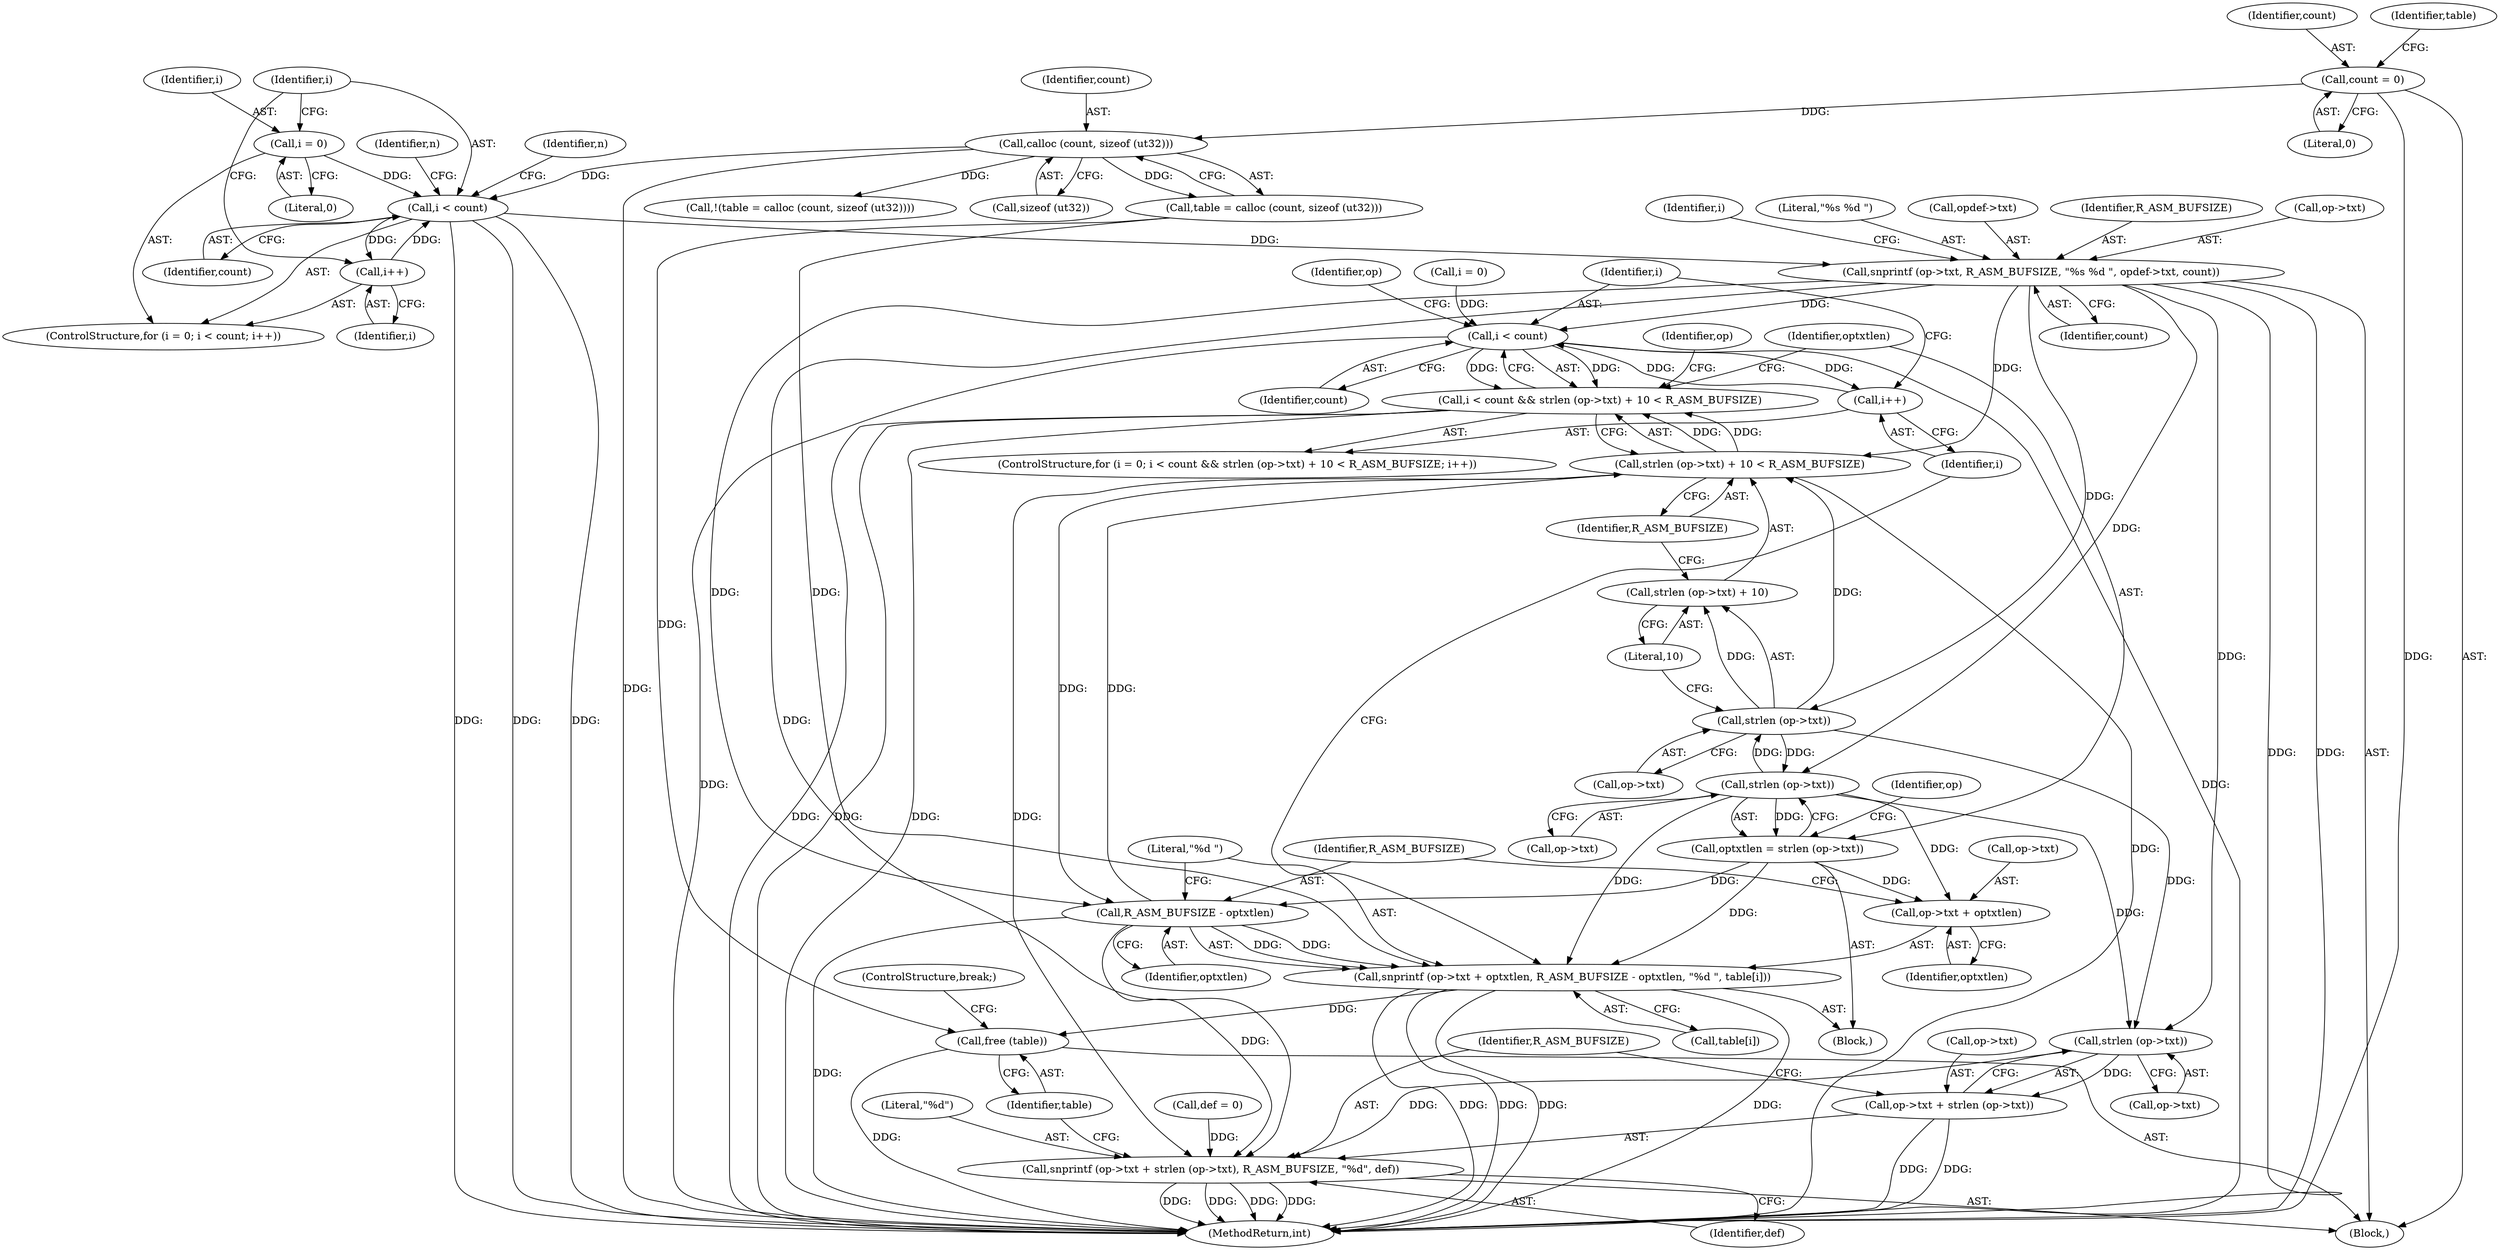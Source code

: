 digraph "0_radare2_bd276ef2fd8ac3401e65be7c126a43175ccfbcd7@API" {
"1000564" [label="(Call,snprintf (op->txt, R_ASM_BUFSIZE, \"%s %d \", opdef->txt, count))"];
"1000494" [label="(Call,i < count)"];
"1000497" [label="(Call,i++)"];
"1000491" [label="(Call,i = 0)"];
"1000475" [label="(Call,calloc (count, sizeof (ut32)))"];
"1000437" [label="(Call,count = 0)"];
"1000579" [label="(Call,i < count)"];
"1000578" [label="(Call,i < count && strlen (op->txt) + 10 < R_ASM_BUFSIZE)"];
"1000590" [label="(Call,i++)"];
"1000584" [label="(Call,strlen (op->txt))"];
"1000582" [label="(Call,strlen (op->txt) + 10 < R_ASM_BUFSIZE)"];
"1000606" [label="(Call,R_ASM_BUFSIZE - optxtlen)"];
"1000600" [label="(Call,snprintf (op->txt + optxtlen, R_ASM_BUFSIZE - optxtlen, \"%d \", table[i]))"];
"1000625" [label="(Call,free (table))"];
"1000613" [label="(Call,snprintf (op->txt + strlen (op->txt), R_ASM_BUFSIZE, \"%d\", def))"];
"1000583" [label="(Call,strlen (op->txt) + 10)"];
"1000596" [label="(Call,strlen (op->txt))"];
"1000594" [label="(Call,optxtlen = strlen (op->txt))"];
"1000601" [label="(Call,op->txt + optxtlen)"];
"1000618" [label="(Call,strlen (op->txt))"];
"1000614" [label="(Call,op->txt + strlen (op->txt))"];
"1000594" [label="(Call,optxtlen = strlen (op->txt))"];
"1000498" [label="(Identifier,i)"];
"1000627" [label="(ControlStructure,break;)"];
"1000445" [label="(Call,def = 0)"];
"1000494" [label="(Call,i < count)"];
"1000583" [label="(Call,strlen (op->txt) + 10)"];
"1000610" [label="(Call,table[i])"];
"1000438" [label="(Identifier,count)"];
"1000609" [label="(Literal,\"%d \")"];
"1000590" [label="(Call,i++)"];
"1000578" [label="(Call,i < count && strlen (op->txt) + 10 < R_ASM_BUFSIZE)"];
"1000601" [label="(Call,op->txt + optxtlen)"];
"1000605" [label="(Identifier,optxtlen)"];
"1000623" [label="(Literal,\"%d\")"];
"1000625" [label="(Call,free (table))"];
"1000606" [label="(Call,R_ASM_BUFSIZE - optxtlen)"];
"1000575" [label="(Call,i = 0)"];
"1000586" [label="(Identifier,op)"];
"1000565" [label="(Call,op->txt)"];
"1000574" [label="(ControlStructure,for (i = 0; i < count && strlen (op->txt) + 10 < R_ASM_BUFSIZE; i++))"];
"1000579" [label="(Call,i < count)"];
"1000576" [label="(Identifier,i)"];
"1000619" [label="(Call,op->txt)"];
"1000618" [label="(Call,strlen (op->txt))"];
"1000595" [label="(Identifier,optxtlen)"];
"1000580" [label="(Identifier,i)"];
"1000439" [label="(Literal,0)"];
"1000569" [label="(Literal,\"%s %d \")"];
"1000492" [label="(Identifier,i)"];
"1000573" [label="(Identifier,count)"];
"1000564" [label="(Call,snprintf (op->txt, R_ASM_BUFSIZE, \"%s %d \", opdef->txt, count))"];
"1000435" [label="(Block,)"];
"1000501" [label="(Identifier,n)"];
"1000476" [label="(Identifier,count)"];
"1000532" [label="(Identifier,n)"];
"1000602" [label="(Call,op->txt)"];
"1000490" [label="(ControlStructure,for (i = 0; i < count; i++))"];
"1000495" [label="(Identifier,i)"];
"1000588" [label="(Literal,10)"];
"1000607" [label="(Identifier,R_ASM_BUFSIZE)"];
"1000570" [label="(Call,opdef->txt)"];
"1000568" [label="(Identifier,R_ASM_BUFSIZE)"];
"1000591" [label="(Identifier,i)"];
"1000600" [label="(Call,snprintf (op->txt + optxtlen, R_ASM_BUFSIZE - optxtlen, \"%d \", table[i]))"];
"1000624" [label="(Identifier,def)"];
"1000596" [label="(Call,strlen (op->txt))"];
"1000581" [label="(Identifier,count)"];
"1000613" [label="(Call,snprintf (op->txt + strlen (op->txt), R_ASM_BUFSIZE, \"%d\", def))"];
"1000473" [label="(Call,table = calloc (count, sizeof (ut32)))"];
"1001086" [label="(MethodReturn,int)"];
"1000614" [label="(Call,op->txt + strlen (op->txt))"];
"1000496" [label="(Identifier,count)"];
"1000592" [label="(Block,)"];
"1000584" [label="(Call,strlen (op->txt))"];
"1000616" [label="(Identifier,op)"];
"1000603" [label="(Identifier,op)"];
"1000491" [label="(Call,i = 0)"];
"1000475" [label="(Call,calloc (count, sizeof (ut32)))"];
"1000493" [label="(Literal,0)"];
"1000442" [label="(Identifier,table)"];
"1000582" [label="(Call,strlen (op->txt) + 10 < R_ASM_BUFSIZE)"];
"1000437" [label="(Call,count = 0)"];
"1000585" [label="(Call,op->txt)"];
"1000615" [label="(Call,op->txt)"];
"1000497" [label="(Call,i++)"];
"1000626" [label="(Identifier,table)"];
"1000608" [label="(Identifier,optxtlen)"];
"1000472" [label="(Call,!(table = calloc (count, sizeof (ut32))))"];
"1000597" [label="(Call,op->txt)"];
"1000477" [label="(Call,sizeof (ut32))"];
"1000622" [label="(Identifier,R_ASM_BUFSIZE)"];
"1000589" [label="(Identifier,R_ASM_BUFSIZE)"];
"1000564" -> "1000435"  [label="AST: "];
"1000564" -> "1000573"  [label="CFG: "];
"1000565" -> "1000564"  [label="AST: "];
"1000568" -> "1000564"  [label="AST: "];
"1000569" -> "1000564"  [label="AST: "];
"1000570" -> "1000564"  [label="AST: "];
"1000573" -> "1000564"  [label="AST: "];
"1000576" -> "1000564"  [label="CFG: "];
"1000564" -> "1001086"  [label="DDG: "];
"1000564" -> "1001086"  [label="DDG: "];
"1000494" -> "1000564"  [label="DDG: "];
"1000564" -> "1000579"  [label="DDG: "];
"1000564" -> "1000584"  [label="DDG: "];
"1000564" -> "1000582"  [label="DDG: "];
"1000564" -> "1000596"  [label="DDG: "];
"1000564" -> "1000606"  [label="DDG: "];
"1000564" -> "1000618"  [label="DDG: "];
"1000564" -> "1000613"  [label="DDG: "];
"1000494" -> "1000490"  [label="AST: "];
"1000494" -> "1000496"  [label="CFG: "];
"1000495" -> "1000494"  [label="AST: "];
"1000496" -> "1000494"  [label="AST: "];
"1000501" -> "1000494"  [label="CFG: "];
"1000532" -> "1000494"  [label="CFG: "];
"1000494" -> "1001086"  [label="DDG: "];
"1000494" -> "1001086"  [label="DDG: "];
"1000494" -> "1001086"  [label="DDG: "];
"1000497" -> "1000494"  [label="DDG: "];
"1000491" -> "1000494"  [label="DDG: "];
"1000475" -> "1000494"  [label="DDG: "];
"1000494" -> "1000497"  [label="DDG: "];
"1000497" -> "1000490"  [label="AST: "];
"1000497" -> "1000498"  [label="CFG: "];
"1000498" -> "1000497"  [label="AST: "];
"1000495" -> "1000497"  [label="CFG: "];
"1000491" -> "1000490"  [label="AST: "];
"1000491" -> "1000493"  [label="CFG: "];
"1000492" -> "1000491"  [label="AST: "];
"1000493" -> "1000491"  [label="AST: "];
"1000495" -> "1000491"  [label="CFG: "];
"1000475" -> "1000473"  [label="AST: "];
"1000475" -> "1000477"  [label="CFG: "];
"1000476" -> "1000475"  [label="AST: "];
"1000477" -> "1000475"  [label="AST: "];
"1000473" -> "1000475"  [label="CFG: "];
"1000475" -> "1001086"  [label="DDG: "];
"1000475" -> "1000472"  [label="DDG: "];
"1000475" -> "1000473"  [label="DDG: "];
"1000437" -> "1000475"  [label="DDG: "];
"1000437" -> "1000435"  [label="AST: "];
"1000437" -> "1000439"  [label="CFG: "];
"1000438" -> "1000437"  [label="AST: "];
"1000439" -> "1000437"  [label="AST: "];
"1000442" -> "1000437"  [label="CFG: "];
"1000437" -> "1001086"  [label="DDG: "];
"1000579" -> "1000578"  [label="AST: "];
"1000579" -> "1000581"  [label="CFG: "];
"1000580" -> "1000579"  [label="AST: "];
"1000581" -> "1000579"  [label="AST: "];
"1000586" -> "1000579"  [label="CFG: "];
"1000578" -> "1000579"  [label="CFG: "];
"1000579" -> "1001086"  [label="DDG: "];
"1000579" -> "1001086"  [label="DDG: "];
"1000579" -> "1000578"  [label="DDG: "];
"1000579" -> "1000578"  [label="DDG: "];
"1000590" -> "1000579"  [label="DDG: "];
"1000575" -> "1000579"  [label="DDG: "];
"1000579" -> "1000590"  [label="DDG: "];
"1000578" -> "1000574"  [label="AST: "];
"1000578" -> "1000582"  [label="CFG: "];
"1000582" -> "1000578"  [label="AST: "];
"1000595" -> "1000578"  [label="CFG: "];
"1000616" -> "1000578"  [label="CFG: "];
"1000578" -> "1001086"  [label="DDG: "];
"1000578" -> "1001086"  [label="DDG: "];
"1000578" -> "1001086"  [label="DDG: "];
"1000582" -> "1000578"  [label="DDG: "];
"1000582" -> "1000578"  [label="DDG: "];
"1000590" -> "1000574"  [label="AST: "];
"1000590" -> "1000591"  [label="CFG: "];
"1000591" -> "1000590"  [label="AST: "];
"1000580" -> "1000590"  [label="CFG: "];
"1000584" -> "1000583"  [label="AST: "];
"1000584" -> "1000585"  [label="CFG: "];
"1000585" -> "1000584"  [label="AST: "];
"1000588" -> "1000584"  [label="CFG: "];
"1000584" -> "1000582"  [label="DDG: "];
"1000584" -> "1000583"  [label="DDG: "];
"1000596" -> "1000584"  [label="DDG: "];
"1000584" -> "1000596"  [label="DDG: "];
"1000584" -> "1000618"  [label="DDG: "];
"1000582" -> "1000589"  [label="CFG: "];
"1000583" -> "1000582"  [label="AST: "];
"1000589" -> "1000582"  [label="AST: "];
"1000582" -> "1001086"  [label="DDG: "];
"1000606" -> "1000582"  [label="DDG: "];
"1000582" -> "1000606"  [label="DDG: "];
"1000582" -> "1000613"  [label="DDG: "];
"1000606" -> "1000600"  [label="AST: "];
"1000606" -> "1000608"  [label="CFG: "];
"1000607" -> "1000606"  [label="AST: "];
"1000608" -> "1000606"  [label="AST: "];
"1000609" -> "1000606"  [label="CFG: "];
"1000606" -> "1001086"  [label="DDG: "];
"1000606" -> "1000600"  [label="DDG: "];
"1000606" -> "1000600"  [label="DDG: "];
"1000594" -> "1000606"  [label="DDG: "];
"1000606" -> "1000613"  [label="DDG: "];
"1000600" -> "1000592"  [label="AST: "];
"1000600" -> "1000610"  [label="CFG: "];
"1000601" -> "1000600"  [label="AST: "];
"1000609" -> "1000600"  [label="AST: "];
"1000610" -> "1000600"  [label="AST: "];
"1000591" -> "1000600"  [label="CFG: "];
"1000600" -> "1001086"  [label="DDG: "];
"1000600" -> "1001086"  [label="DDG: "];
"1000600" -> "1001086"  [label="DDG: "];
"1000600" -> "1001086"  [label="DDG: "];
"1000596" -> "1000600"  [label="DDG: "];
"1000594" -> "1000600"  [label="DDG: "];
"1000473" -> "1000600"  [label="DDG: "];
"1000600" -> "1000625"  [label="DDG: "];
"1000625" -> "1000435"  [label="AST: "];
"1000625" -> "1000626"  [label="CFG: "];
"1000626" -> "1000625"  [label="AST: "];
"1000627" -> "1000625"  [label="CFG: "];
"1000625" -> "1001086"  [label="DDG: "];
"1000473" -> "1000625"  [label="DDG: "];
"1000613" -> "1000435"  [label="AST: "];
"1000613" -> "1000624"  [label="CFG: "];
"1000614" -> "1000613"  [label="AST: "];
"1000622" -> "1000613"  [label="AST: "];
"1000623" -> "1000613"  [label="AST: "];
"1000624" -> "1000613"  [label="AST: "];
"1000626" -> "1000613"  [label="CFG: "];
"1000613" -> "1001086"  [label="DDG: "];
"1000613" -> "1001086"  [label="DDG: "];
"1000613" -> "1001086"  [label="DDG: "];
"1000613" -> "1001086"  [label="DDG: "];
"1000618" -> "1000613"  [label="DDG: "];
"1000445" -> "1000613"  [label="DDG: "];
"1000583" -> "1000588"  [label="CFG: "];
"1000588" -> "1000583"  [label="AST: "];
"1000589" -> "1000583"  [label="CFG: "];
"1000596" -> "1000594"  [label="AST: "];
"1000596" -> "1000597"  [label="CFG: "];
"1000597" -> "1000596"  [label="AST: "];
"1000594" -> "1000596"  [label="CFG: "];
"1000596" -> "1000594"  [label="DDG: "];
"1000596" -> "1000601"  [label="DDG: "];
"1000596" -> "1000618"  [label="DDG: "];
"1000594" -> "1000592"  [label="AST: "];
"1000595" -> "1000594"  [label="AST: "];
"1000603" -> "1000594"  [label="CFG: "];
"1000594" -> "1000601"  [label="DDG: "];
"1000601" -> "1000605"  [label="CFG: "];
"1000602" -> "1000601"  [label="AST: "];
"1000605" -> "1000601"  [label="AST: "];
"1000607" -> "1000601"  [label="CFG: "];
"1000618" -> "1000614"  [label="AST: "];
"1000618" -> "1000619"  [label="CFG: "];
"1000619" -> "1000618"  [label="AST: "];
"1000614" -> "1000618"  [label="CFG: "];
"1000618" -> "1000614"  [label="DDG: "];
"1000615" -> "1000614"  [label="AST: "];
"1000622" -> "1000614"  [label="CFG: "];
"1000614" -> "1001086"  [label="DDG: "];
"1000614" -> "1001086"  [label="DDG: "];
}
